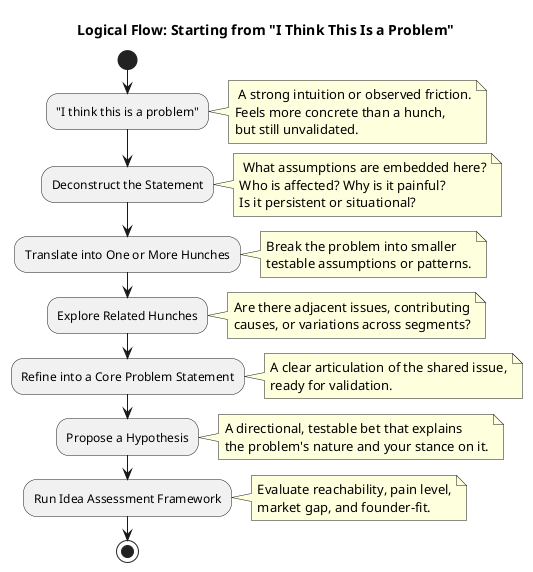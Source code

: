 @startuml
!define RECTANGLE class

title Logical Flow: Starting from "I Think This Is a Problem"

start

:"I think this is a problem";
note right
 A strong intuition or observed friction.
Feels more concrete than a hunch,
but still unvalidated.
end note

:Deconstruct the Statement;
note right
 What assumptions are embedded here?
Who is affected? Why is it painful?
Is it persistent or situational?
end note

:Translate into One or More Hunches;
note right
 Break the problem into smaller
 testable assumptions or patterns.
end note

:Explore Related Hunches;
note right
 Are there adjacent issues, contributing
 causes, or variations across segments?
end note

:Refine into a Core Problem Statement;
note right
 A clear articulation of the shared issue,
 ready for validation.
end note

:Propose a Hypothesis;
note right
 A directional, testable bet that explains
 the problem's nature and your stance on it.
end note

:Run Idea Assessment Framework;
note right
 Evaluate reachability, pain level,
 market gap, and founder-fit.
end note

stop

@enduml
